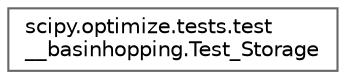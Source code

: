 digraph "Graphical Class Hierarchy"
{
 // LATEX_PDF_SIZE
  bgcolor="transparent";
  edge [fontname=Helvetica,fontsize=10,labelfontname=Helvetica,labelfontsize=10];
  node [fontname=Helvetica,fontsize=10,shape=box,height=0.2,width=0.4];
  rankdir="LR";
  Node0 [id="Node000000",label="scipy.optimize.tests.test\l__basinhopping.Test_Storage",height=0.2,width=0.4,color="grey40", fillcolor="white", style="filled",URL="$df/d73/classscipy_1_1optimize_1_1tests_1_1test____basinhopping_1_1Test__Storage.html",tooltip=" "];
}

